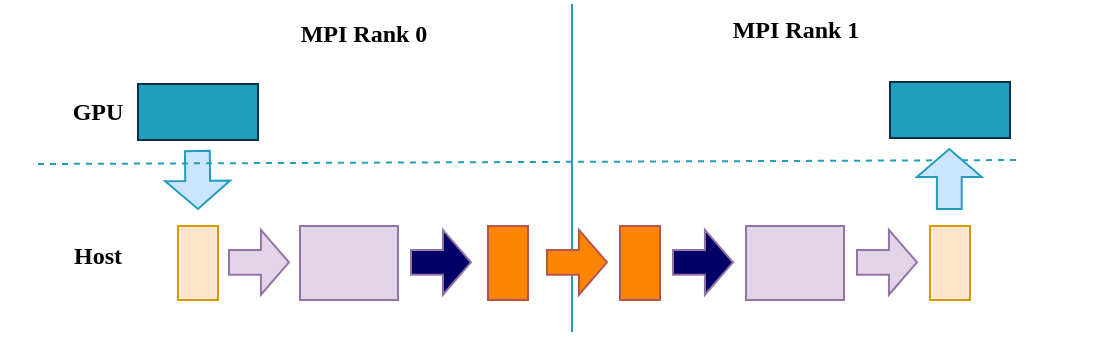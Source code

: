 <mxfile version="24.1.0" type="device">
  <diagram name="第 1 页" id="bY1A6Q9FNZL1OBpkXdUL">
    <mxGraphModel dx="662" dy="426" grid="0" gridSize="10" guides="1" tooltips="1" connect="1" arrows="1" fold="1" page="1" pageScale="1" pageWidth="827" pageHeight="1169" math="0" shadow="0">
      <root>
        <mxCell id="0" />
        <mxCell id="1" parent="0" />
        <mxCell id="4OvoKXuAO6zvgX6H4GW2-1" value="" style="rounded=0;whiteSpace=wrap;html=1;strokeColor=none;fillColor=none;" vertex="1" parent="1">
          <mxGeometry x="102" y="246" width="557" height="164" as="geometry" />
        </mxCell>
        <mxCell id="4OvoKXuAO6zvgX6H4GW2-2" value="&lt;font face=&quot;Verdana&quot;&gt;&lt;b&gt;MPI Rank 0&lt;/b&gt;&lt;/font&gt;" style="text;html=1;align=center;verticalAlign=middle;whiteSpace=wrap;rounded=0;" vertex="1" parent="1">
          <mxGeometry x="240" y="246" width="88" height="30" as="geometry" />
        </mxCell>
        <mxCell id="4OvoKXuAO6zvgX6H4GW2-3" value="&lt;font face=&quot;Verdana&quot;&gt;&lt;b&gt;MPI Rank 1&lt;/b&gt;&lt;/font&gt;" style="text;html=1;align=center;verticalAlign=middle;whiteSpace=wrap;rounded=0;" vertex="1" parent="1">
          <mxGeometry x="455.5" y="244" width="88" height="30" as="geometry" />
        </mxCell>
        <mxCell id="4OvoKXuAO6zvgX6H4GW2-4" value="" style="endArrow=none;html=1;rounded=0;strokeWidth=1;strokeColor=#219EBC;" edge="1" parent="1">
          <mxGeometry width="50" height="50" relative="1" as="geometry">
            <mxPoint x="388" y="410" as="sourcePoint" />
            <mxPoint x="388" y="246" as="targetPoint" />
          </mxGeometry>
        </mxCell>
        <mxCell id="4OvoKXuAO6zvgX6H4GW2-5" value="" style="rounded=0;whiteSpace=wrap;html=1;fillColor=#219EBC;strokeColor=#023047;" vertex="1" parent="1">
          <mxGeometry x="171" y="286" width="60" height="28" as="geometry" />
        </mxCell>
        <mxCell id="4OvoKXuAO6zvgX6H4GW2-6" value="&lt;b&gt;&lt;font face=&quot;Verdana&quot;&gt;GPU&lt;/font&gt;&lt;/b&gt;" style="text;html=1;align=center;verticalAlign=middle;whiteSpace=wrap;rounded=0;" vertex="1" parent="1">
          <mxGeometry x="121" y="285" width="60" height="30" as="geometry" />
        </mxCell>
        <mxCell id="4OvoKXuAO6zvgX6H4GW2-7" value="" style="shape=flexArrow;endArrow=classic;html=1;rounded=0;width=12.414;endSize=4.345;endWidth=19.025;strokeColor=#219EBC;fillColor=#CCE5FF;" edge="1" parent="1">
          <mxGeometry width="50" height="50" relative="1" as="geometry">
            <mxPoint x="200.66" y="319" as="sourcePoint" />
            <mxPoint x="201" y="349" as="targetPoint" />
          </mxGeometry>
        </mxCell>
        <mxCell id="4OvoKXuAO6zvgX6H4GW2-8" value="" style="endArrow=none;dashed=1;html=1;rounded=0;strokeColor=#219EBC;" edge="1" parent="1">
          <mxGeometry width="50" height="50" relative="1" as="geometry">
            <mxPoint x="121" y="326" as="sourcePoint" />
            <mxPoint x="613" y="324" as="targetPoint" />
          </mxGeometry>
        </mxCell>
        <mxCell id="4OvoKXuAO6zvgX6H4GW2-9" value="&lt;font face=&quot;Verdana&quot;&gt;&lt;b&gt;Host&lt;/b&gt;&lt;/font&gt;" style="text;html=1;align=center;verticalAlign=middle;whiteSpace=wrap;rounded=0;" vertex="1" parent="1">
          <mxGeometry x="121" y="357" width="60" height="30" as="geometry" />
        </mxCell>
        <mxCell id="4OvoKXuAO6zvgX6H4GW2-10" value="" style="rounded=0;whiteSpace=wrap;html=1;fillColor=#ffe6cc;strokeColor=#d79b00;" vertex="1" parent="1">
          <mxGeometry x="191" y="357" width="20" height="37" as="geometry" />
        </mxCell>
        <mxCell id="4OvoKXuAO6zvgX6H4GW2-11" value="" style="shape=flexArrow;endArrow=classic;html=1;rounded=0;width=12.414;endSize=4.345;endWidth=19.025;strokeColor=#9673a6;fillColor=#e1d5e7;" edge="1" parent="1">
          <mxGeometry width="50" height="50" relative="1" as="geometry">
            <mxPoint x="216" y="375.16" as="sourcePoint" />
            <mxPoint x="247" y="375.16" as="targetPoint" />
          </mxGeometry>
        </mxCell>
        <mxCell id="4OvoKXuAO6zvgX6H4GW2-12" value="" style="rounded=0;whiteSpace=wrap;html=1;fillColor=#e1d5e7;strokeColor=#9673a6;" vertex="1" parent="1">
          <mxGeometry x="252" y="357" width="49" height="37" as="geometry" />
        </mxCell>
        <mxCell id="4OvoKXuAO6zvgX6H4GW2-13" value="" style="shape=flexArrow;endArrow=classic;html=1;rounded=0;width=12.414;endSize=4.345;endWidth=19.025;strokeColor=#9673a6;fillColor=#000066;" edge="1" parent="1">
          <mxGeometry width="50" height="50" relative="1" as="geometry">
            <mxPoint x="307" y="375.16" as="sourcePoint" />
            <mxPoint x="338" y="375.16" as="targetPoint" />
          </mxGeometry>
        </mxCell>
        <mxCell id="4OvoKXuAO6zvgX6H4GW2-14" value="" style="rounded=0;whiteSpace=wrap;html=1;fillColor=#FB8402;strokeColor=#b85450;" vertex="1" parent="1">
          <mxGeometry x="346" y="357" width="20" height="37" as="geometry" />
        </mxCell>
        <mxCell id="4OvoKXuAO6zvgX6H4GW2-15" value="" style="shape=flexArrow;endArrow=classic;html=1;rounded=0;width=12.414;endSize=4.345;endWidth=19.025;strokeColor=#b85450;fillColor=#FB8402;" edge="1" parent="1">
          <mxGeometry width="50" height="50" relative="1" as="geometry">
            <mxPoint x="375" y="375.16" as="sourcePoint" />
            <mxPoint x="406" y="375.16" as="targetPoint" />
          </mxGeometry>
        </mxCell>
        <mxCell id="4OvoKXuAO6zvgX6H4GW2-16" value="" style="rounded=0;whiteSpace=wrap;html=1;fillColor=#FB8402;strokeColor=#b85450;" vertex="1" parent="1">
          <mxGeometry x="412" y="357" width="20" height="37" as="geometry" />
        </mxCell>
        <mxCell id="4OvoKXuAO6zvgX6H4GW2-17" value="" style="shape=flexArrow;endArrow=classic;html=1;rounded=0;width=12.414;endSize=4.345;endWidth=19.025;strokeColor=#9673a6;fillColor=#000066;" edge="1" parent="1">
          <mxGeometry width="50" height="50" relative="1" as="geometry">
            <mxPoint x="438" y="375.16" as="sourcePoint" />
            <mxPoint x="469" y="375.16" as="targetPoint" />
          </mxGeometry>
        </mxCell>
        <mxCell id="4OvoKXuAO6zvgX6H4GW2-18" value="" style="rounded=0;whiteSpace=wrap;html=1;fillColor=#e1d5e7;strokeColor=#9673a6;" vertex="1" parent="1">
          <mxGeometry x="475" y="357" width="49" height="37" as="geometry" />
        </mxCell>
        <mxCell id="4OvoKXuAO6zvgX6H4GW2-19" value="" style="shape=flexArrow;endArrow=classic;html=1;rounded=0;width=12.414;endSize=4.345;endWidth=19.025;strokeColor=#9673a6;fillColor=#e1d5e7;" edge="1" parent="1">
          <mxGeometry width="50" height="50" relative="1" as="geometry">
            <mxPoint x="530" y="375.16" as="sourcePoint" />
            <mxPoint x="561" y="375.16" as="targetPoint" />
          </mxGeometry>
        </mxCell>
        <mxCell id="4OvoKXuAO6zvgX6H4GW2-20" value="" style="rounded=0;whiteSpace=wrap;html=1;fillColor=#ffe6cc;strokeColor=#d79b00;" vertex="1" parent="1">
          <mxGeometry x="567" y="357" width="20" height="37" as="geometry" />
        </mxCell>
        <mxCell id="4OvoKXuAO6zvgX6H4GW2-21" value="" style="shape=flexArrow;endArrow=classic;html=1;rounded=0;width=12.414;endSize=4.345;endWidth=19.025;strokeColor=#219EBC;fillColor=#CCE5FF;" edge="1" parent="1">
          <mxGeometry width="50" height="50" relative="1" as="geometry">
            <mxPoint x="576.66" y="349" as="sourcePoint" />
            <mxPoint x="576.66" y="318" as="targetPoint" />
          </mxGeometry>
        </mxCell>
        <mxCell id="4OvoKXuAO6zvgX6H4GW2-22" value="" style="rounded=0;whiteSpace=wrap;html=1;fillColor=#219EBC;strokeColor=#023047;" vertex="1" parent="1">
          <mxGeometry x="547" y="285" width="60" height="28" as="geometry" />
        </mxCell>
      </root>
    </mxGraphModel>
  </diagram>
</mxfile>
